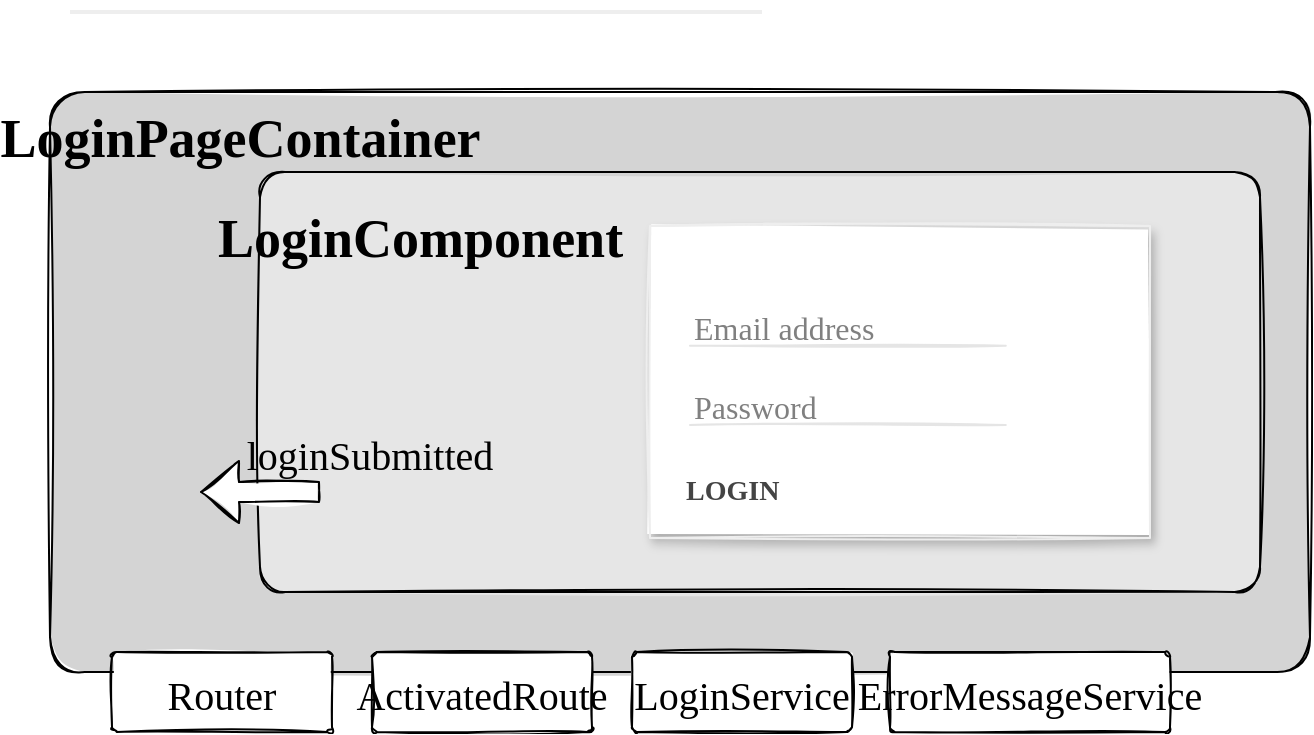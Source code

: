 <mxfile version="14.4.3" type="device"><diagram name="Page-1" id="12e1b939-464a-85fe-373e-61e167be1490"><mxGraphModel dx="922" dy="817" grid="1" gridSize="10" guides="1" tooltips="1" connect="1" arrows="1" fold="1" page="1" pageScale="1.5" pageWidth="1169" pageHeight="826" background="#ffffff" math="0" shadow="0"><root><mxCell id="0"/><mxCell id="1" parent="0"/><mxCell id="jwE3f3mUowRFma3KXEyU-1" value="" style="rounded=1;shadow=0;strokeWidth=1;fontSize=20;align=center;sketch=1;glass=0;fillStyle=solid;arcSize=6;fillColor=#D4D4D4;" parent="1" vertex="1"><mxGeometry x="60" y="520" width="630" height="290" as="geometry"/></mxCell><mxCell id="jwE3f3mUowRFma3KXEyU-2" value="LoginPageContainer" style="text;strokeColor=none;fillColor=none;align=center;verticalAlign=middle;rounded=0;shadow=0;fontSize=27;fontStyle=1;fontFamily=SS Soapy Hands;" parent="1" vertex="1"><mxGeometry x="99.999" y="510" width="110.578" height="60" as="geometry"/></mxCell><mxCell id="jwE3f3mUowRFma3KXEyU-5" value="" style="rounded=1;shadow=0;strokeWidth=1;fontSize=20;align=center;sketch=1;glass=0;fillStyle=solid;arcSize=6;fillColor=#E6E6E6;" parent="1" vertex="1"><mxGeometry x="165" y="560" width="500" height="210" as="geometry"/></mxCell><mxCell id="jwE3f3mUowRFma3KXEyU-6" value="Router" style="rounded=1;shadow=0;strokeWidth=1;fontSize=20;align=center;sketch=1;glass=0;fillStyle=solid;arcSize=6;fontFamily=SS Soapy Hands;" parent="1" vertex="1"><mxGeometry x="91" y="800" width="110" height="40" as="geometry"/></mxCell><mxCell id="jwE3f3mUowRFma3KXEyU-7" value="ActivatedRoute" style="rounded=1;shadow=0;strokeWidth=1;fontSize=20;align=center;sketch=1;glass=0;fillStyle=solid;arcSize=6;fontFamily=SS Soapy Hands;" parent="1" vertex="1"><mxGeometry x="221" y="800" width="110" height="40" as="geometry"/></mxCell><mxCell id="jwE3f3mUowRFma3KXEyU-8" value="LoginService" style="rounded=1;shadow=0;strokeWidth=1;fontSize=20;align=center;sketch=1;glass=0;fillStyle=solid;arcSize=6;fontFamily=SS Soapy Hands;" parent="1" vertex="1"><mxGeometry x="351" y="800" width="110" height="40" as="geometry"/></mxCell><mxCell id="jwE3f3mUowRFma3KXEyU-9" value="LoginComponent" style="text;strokeColor=none;fillColor=none;align=center;verticalAlign=middle;rounded=0;shadow=0;fontSize=27;fontStyle=1;fontFamily=SS Soapy Hands;" parent="1" vertex="1"><mxGeometry x="189.999" y="560" width="110.578" height="60" as="geometry"/></mxCell><mxCell id="jwE3f3mUowRFma3KXEyU-16" value="" style="shape=flexArrow;endArrow=classic;html=1;fontFamily=SS Soapy Hands;sketch=1;fillColor=#ffffff;" parent="1" edge="1"><mxGeometry width="50" height="50" relative="1" as="geometry"><mxPoint x="195" y="720" as="sourcePoint"/><mxPoint x="135" y="720" as="targetPoint"/></mxGeometry></mxCell><mxCell id="jwE3f3mUowRFma3KXEyU-20" value="loginSubmitted" style="text;strokeColor=none;fillColor=none;align=center;verticalAlign=middle;rounded=0;shadow=0;glass=0;sketch=0;fontFamily=SS Soapy Hands;fontSize=20;" parent="1" vertex="1"><mxGeometry x="200" y="690" width="40" height="20" as="geometry"/></mxCell><mxCell id="yNefNZpeiGtpH-sil5DH-1" value="ErrorMessageService" style="rounded=1;shadow=0;strokeWidth=1;fontSize=20;align=center;sketch=1;glass=0;fillStyle=solid;arcSize=6;fontFamily=SS Soapy Hands;" parent="1" vertex="1"><mxGeometry x="480" y="800" width="140" height="40" as="geometry"/></mxCell><mxCell id="yNefNZpeiGtpH-sil5DH-8" value="" style="dashed=0;shape=line;strokeWidth=2;noLabel=1;strokeColor=#eeeeee;sketch=0;" parent="1" vertex="1"><mxGeometry x="70" y="475" width="346" height="10" as="geometry"/></mxCell><mxCell id="yNefNZpeiGtpH-sil5DH-13" value="" style="shape=rect;fillColor=#ffffff;strokeColor=#eeeeee;shadow=1;sketch=1;" parent="1" vertex="1"><mxGeometry x="360" y="587" width="250" height="156" as="geometry"/></mxCell><mxCell id="yNefNZpeiGtpH-sil5DH-18" value="LOGIN" style="text;fontColor=#444444;fontSize=14;fontStyle=1;verticalAlign=middle;spacingBottom=2;spacingLeft=16;resizeWidth=1;fontFamily=SS Soapy Hands;" parent="yNefNZpeiGtpH-sil5DH-13" vertex="1"><mxGeometry y="1" width="250" height="48" relative="1" as="geometry"><mxPoint y="-48" as="offset"/></mxGeometry></mxCell><mxCell id="yNefNZpeiGtpH-sil5DH-19" value="" style="group" parent="yNefNZpeiGtpH-sil5DH-13" vertex="1" connectable="0"><mxGeometry x="20.0" y="40.001" width="157.895" height="62.797" as="geometry"/></mxCell><mxCell id="yNefNZpeiGtpH-sil5DH-4" value="Email address" style="text;fontColor=#808080;fontSize=16;verticalAlign=middle;strokeColor=none;fillColor=none;sketch=0;fontFamily=SS Soapy Hands;" parent="yNefNZpeiGtpH-sil5DH-19" vertex="1"><mxGeometry width="157.895" height="19.831" as="geometry"/></mxCell><mxCell id="yNefNZpeiGtpH-sil5DH-5" value="" style="dashed=0;shape=line;strokeWidth=1;noLabel=1;strokeColor=#cccccc;opacity=50;sketch=1;fontFamily=SS Soapy Hands;" parent="yNefNZpeiGtpH-sil5DH-19" vertex="1"><mxGeometry y="16.525" width="157.895" height="6.61" as="geometry"/></mxCell><mxCell id="yNefNZpeiGtpH-sil5DH-11" value="Password" style="text;fontColor=#808080;fontSize=16;verticalAlign=middle;strokeColor=none;fillColor=none;sketch=0;fontFamily=SS Soapy Hands;" parent="yNefNZpeiGtpH-sil5DH-19" vertex="1"><mxGeometry y="39.661" width="157.895" height="19.831" as="geometry"/></mxCell><mxCell id="yNefNZpeiGtpH-sil5DH-12" value="" style="dashed=0;shape=line;strokeWidth=1;noLabel=1;strokeColor=#cccccc;opacity=50;sketch=1;" parent="yNefNZpeiGtpH-sil5DH-19" vertex="1"><mxGeometry y="56.186" width="157.895" height="6.61" as="geometry"/></mxCell></root></mxGraphModel></diagram></mxfile>
